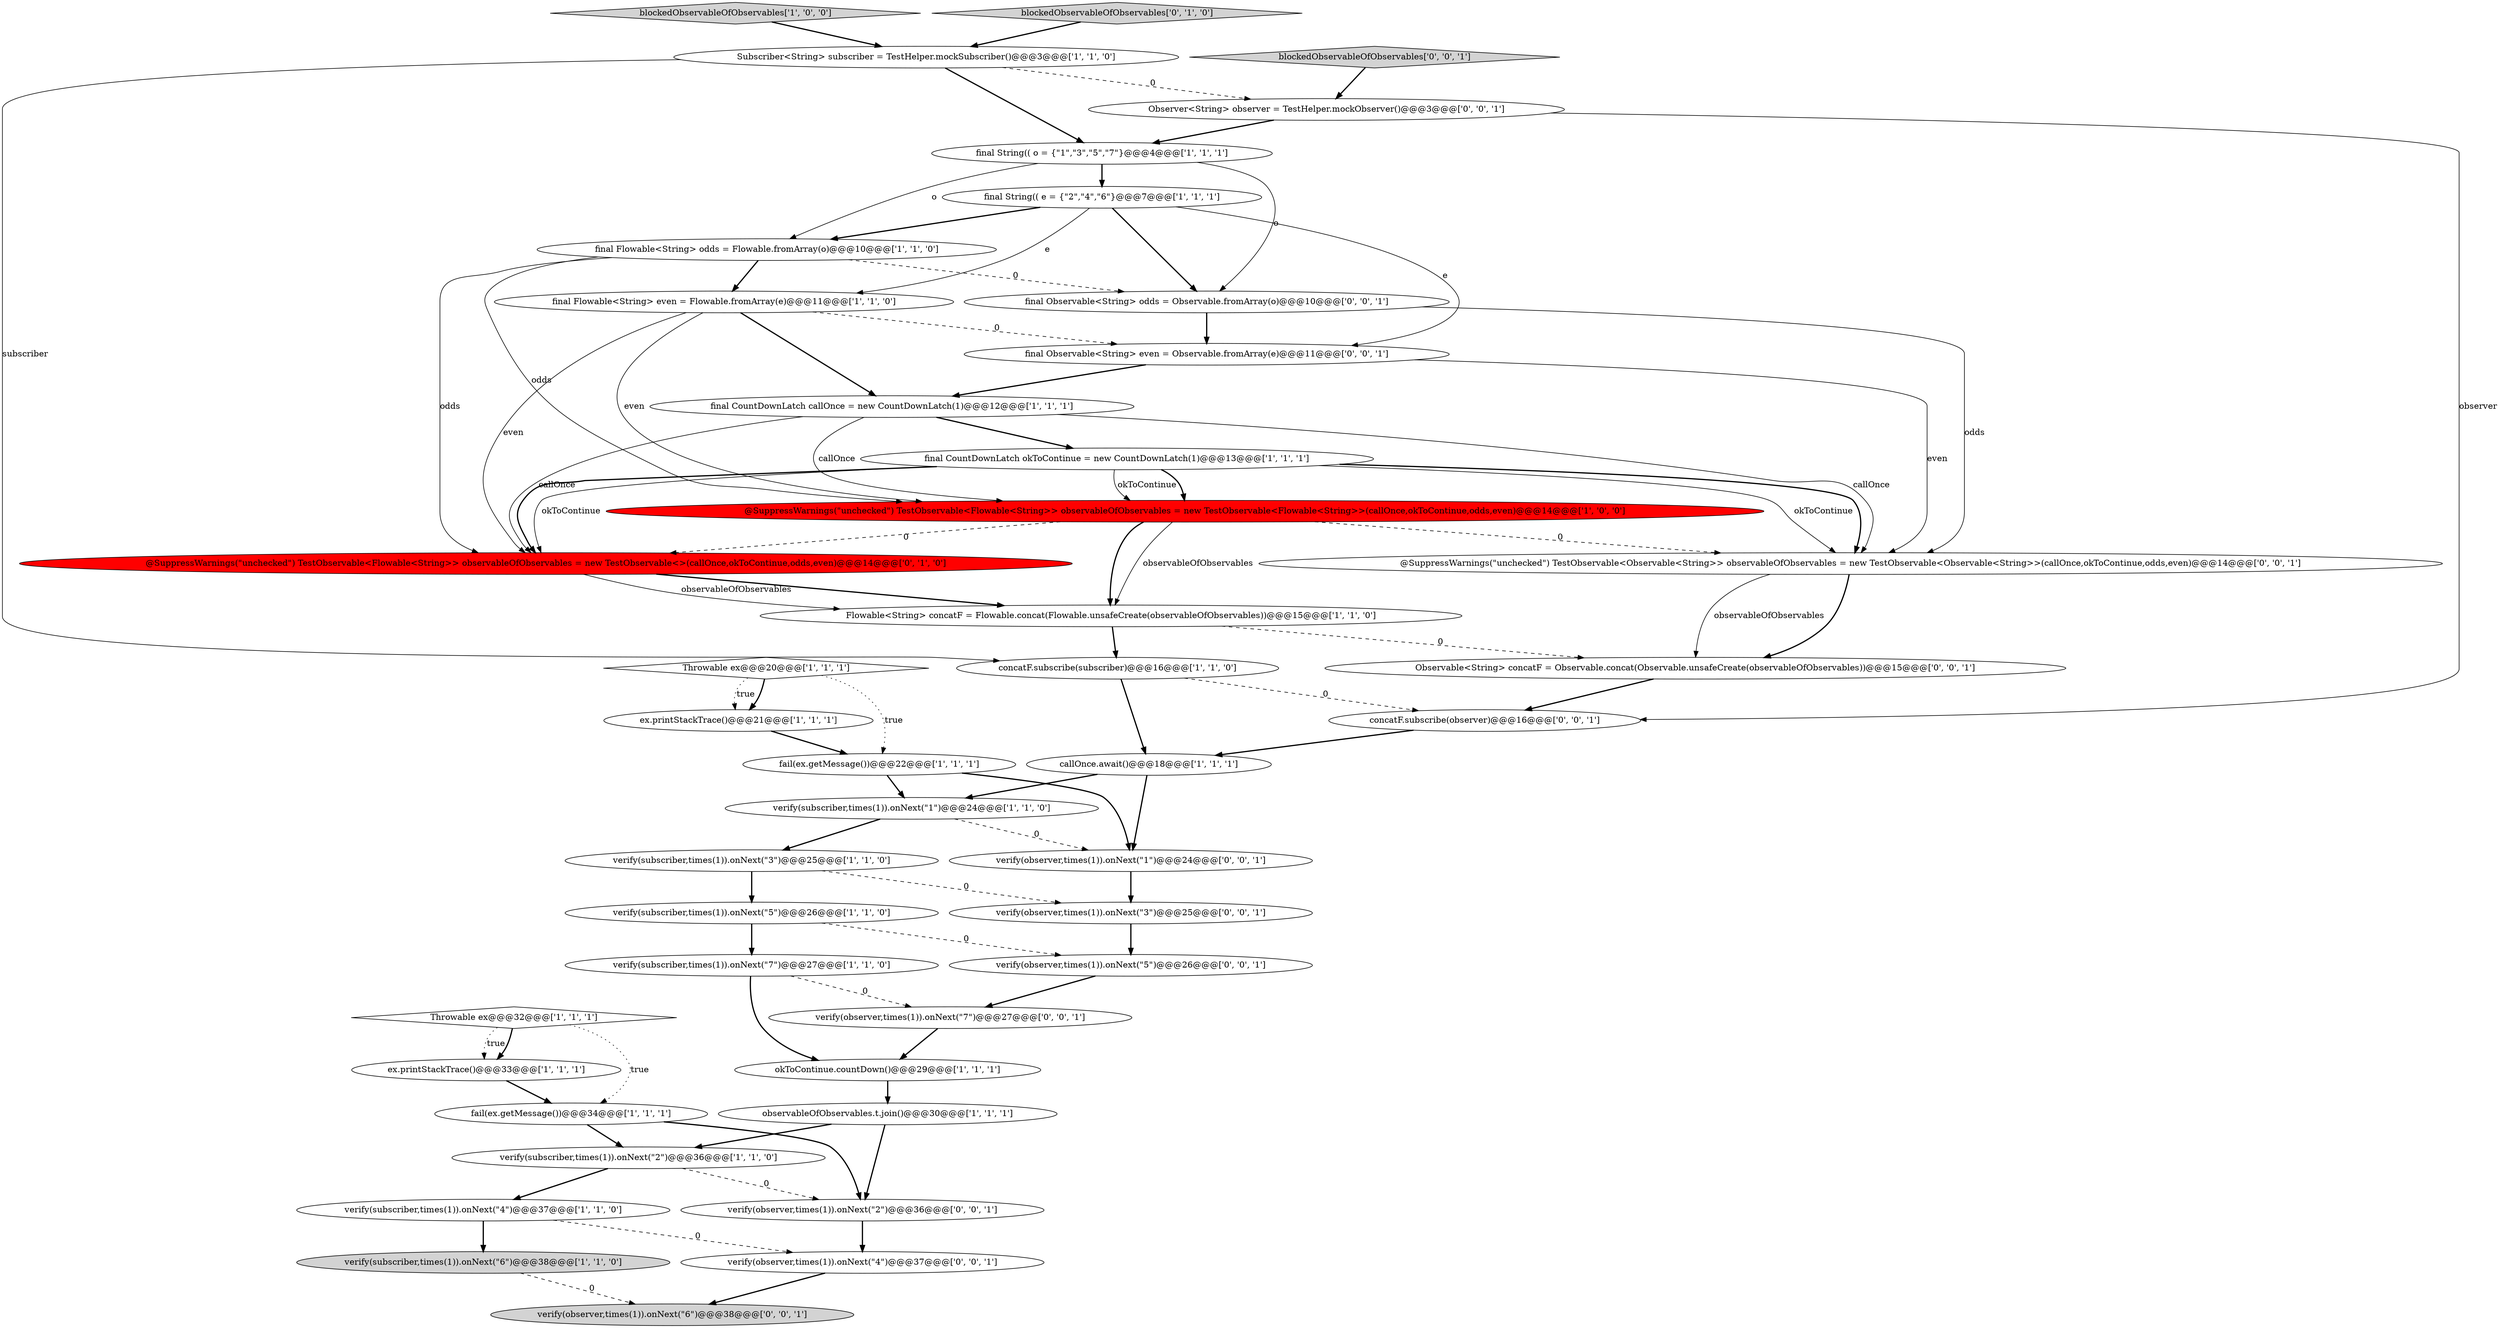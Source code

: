 digraph {
32 [style = filled, label = "verify(observer,times(1)).onNext(\"7\")@@@27@@@['0', '0', '1']", fillcolor = white, shape = ellipse image = "AAA0AAABBB3BBB"];
34 [style = filled, label = "Observable<String> concatF = Observable.concat(Observable.unsafeCreate(observableOfObservables))@@@15@@@['0', '0', '1']", fillcolor = white, shape = ellipse image = "AAA0AAABBB3BBB"];
33 [style = filled, label = "Observer<String> observer = TestHelper.mockObserver()@@@3@@@['0', '0', '1']", fillcolor = white, shape = ellipse image = "AAA0AAABBB3BBB"];
5 [style = filled, label = "okToContinue.countDown()@@@29@@@['1', '1', '1']", fillcolor = white, shape = ellipse image = "AAA0AAABBB1BBB"];
21 [style = filled, label = "callOnce.await()@@@18@@@['1', '1', '1']", fillcolor = white, shape = ellipse image = "AAA0AAABBB1BBB"];
17 [style = filled, label = "blockedObservableOfObservables['1', '0', '0']", fillcolor = lightgray, shape = diamond image = "AAA0AAABBB1BBB"];
37 [style = filled, label = "@SuppressWarnings(\"unchecked\") TestObservable<Observable<String>> observableOfObservables = new TestObservable<Observable<String>>(callOnce,okToContinue,odds,even)@@@14@@@['0', '0', '1']", fillcolor = white, shape = ellipse image = "AAA0AAABBB3BBB"];
16 [style = filled, label = "fail(ex.getMessage())@@@22@@@['1', '1', '1']", fillcolor = white, shape = ellipse image = "AAA0AAABBB1BBB"];
4 [style = filled, label = "verify(subscriber,times(1)).onNext(\"4\")@@@37@@@['1', '1', '0']", fillcolor = white, shape = ellipse image = "AAA0AAABBB1BBB"];
31 [style = filled, label = "verify(observer,times(1)).onNext(\"3\")@@@25@@@['0', '0', '1']", fillcolor = white, shape = ellipse image = "AAA0AAABBB3BBB"];
27 [style = filled, label = "blockedObservableOfObservables['0', '1', '0']", fillcolor = lightgray, shape = diamond image = "AAA0AAABBB2BBB"];
38 [style = filled, label = "concatF.subscribe(observer)@@@16@@@['0', '0', '1']", fillcolor = white, shape = ellipse image = "AAA0AAABBB3BBB"];
39 [style = filled, label = "verify(observer,times(1)).onNext(\"2\")@@@36@@@['0', '0', '1']", fillcolor = white, shape = ellipse image = "AAA0AAABBB3BBB"];
2 [style = filled, label = "Throwable ex@@@32@@@['1', '1', '1']", fillcolor = white, shape = diamond image = "AAA0AAABBB1BBB"];
26 [style = filled, label = "Flowable<String> concatF = Flowable.concat(Flowable.unsafeCreate(observableOfObservables))@@@15@@@['1', '1', '0']", fillcolor = white, shape = ellipse image = "AAA0AAABBB1BBB"];
36 [style = filled, label = "blockedObservableOfObservables['0', '0', '1']", fillcolor = lightgray, shape = diamond image = "AAA0AAABBB3BBB"];
1 [style = filled, label = "fail(ex.getMessage())@@@34@@@['1', '1', '1']", fillcolor = white, shape = ellipse image = "AAA0AAABBB1BBB"];
15 [style = filled, label = "verify(subscriber,times(1)).onNext(\"2\")@@@36@@@['1', '1', '0']", fillcolor = white, shape = ellipse image = "AAA0AAABBB1BBB"];
25 [style = filled, label = "ex.printStackTrace()@@@33@@@['1', '1', '1']", fillcolor = white, shape = ellipse image = "AAA0AAABBB1BBB"];
40 [style = filled, label = "verify(observer,times(1)).onNext(\"4\")@@@37@@@['0', '0', '1']", fillcolor = white, shape = ellipse image = "AAA0AAABBB3BBB"];
41 [style = filled, label = "final Observable<String> odds = Observable.fromArray(o)@@@10@@@['0', '0', '1']", fillcolor = white, shape = ellipse image = "AAA0AAABBB3BBB"];
10 [style = filled, label = "verify(subscriber,times(1)).onNext(\"1\")@@@24@@@['1', '1', '0']", fillcolor = white, shape = ellipse image = "AAA0AAABBB1BBB"];
11 [style = filled, label = "Throwable ex@@@20@@@['1', '1', '1']", fillcolor = white, shape = diamond image = "AAA0AAABBB1BBB"];
28 [style = filled, label = "@SuppressWarnings(\"unchecked\") TestObservable<Flowable<String>> observableOfObservables = new TestObservable<>(callOnce,okToContinue,odds,even)@@@14@@@['0', '1', '0']", fillcolor = red, shape = ellipse image = "AAA1AAABBB2BBB"];
8 [style = filled, label = "verify(subscriber,times(1)).onNext(\"7\")@@@27@@@['1', '1', '0']", fillcolor = white, shape = ellipse image = "AAA0AAABBB1BBB"];
14 [style = filled, label = "verify(subscriber,times(1)).onNext(\"6\")@@@38@@@['1', '1', '0']", fillcolor = lightgray, shape = ellipse image = "AAA0AAABBB1BBB"];
30 [style = filled, label = "verify(observer,times(1)).onNext(\"5\")@@@26@@@['0', '0', '1']", fillcolor = white, shape = ellipse image = "AAA0AAABBB3BBB"];
18 [style = filled, label = "@SuppressWarnings(\"unchecked\") TestObservable<Flowable<String>> observableOfObservables = new TestObservable<Flowable<String>>(callOnce,okToContinue,odds,even)@@@14@@@['1', '0', '0']", fillcolor = red, shape = ellipse image = "AAA1AAABBB1BBB"];
0 [style = filled, label = "verify(subscriber,times(1)).onNext(\"5\")@@@26@@@['1', '1', '0']", fillcolor = white, shape = ellipse image = "AAA0AAABBB1BBB"];
24 [style = filled, label = "final CountDownLatch okToContinue = new CountDownLatch(1)@@@13@@@['1', '1', '1']", fillcolor = white, shape = ellipse image = "AAA0AAABBB1BBB"];
7 [style = filled, label = "final String(( e = {\"2\",\"4\",\"6\"}@@@7@@@['1', '1', '1']", fillcolor = white, shape = ellipse image = "AAA0AAABBB1BBB"];
9 [style = filled, label = "observableOfObservables.t.join()@@@30@@@['1', '1', '1']", fillcolor = white, shape = ellipse image = "AAA0AAABBB1BBB"];
42 [style = filled, label = "verify(observer,times(1)).onNext(\"1\")@@@24@@@['0', '0', '1']", fillcolor = white, shape = ellipse image = "AAA0AAABBB3BBB"];
3 [style = filled, label = "ex.printStackTrace()@@@21@@@['1', '1', '1']", fillcolor = white, shape = ellipse image = "AAA0AAABBB1BBB"];
19 [style = filled, label = "final Flowable<String> even = Flowable.fromArray(e)@@@11@@@['1', '1', '0']", fillcolor = white, shape = ellipse image = "AAA0AAABBB1BBB"];
6 [style = filled, label = "verify(subscriber,times(1)).onNext(\"3\")@@@25@@@['1', '1', '0']", fillcolor = white, shape = ellipse image = "AAA0AAABBB1BBB"];
22 [style = filled, label = "Subscriber<String> subscriber = TestHelper.mockSubscriber()@@@3@@@['1', '1', '0']", fillcolor = white, shape = ellipse image = "AAA0AAABBB1BBB"];
23 [style = filled, label = "final Flowable<String> odds = Flowable.fromArray(o)@@@10@@@['1', '1', '0']", fillcolor = white, shape = ellipse image = "AAA0AAABBB1BBB"];
13 [style = filled, label = "concatF.subscribe(subscriber)@@@16@@@['1', '1', '0']", fillcolor = white, shape = ellipse image = "AAA0AAABBB1BBB"];
29 [style = filled, label = "final Observable<String> even = Observable.fromArray(e)@@@11@@@['0', '0', '1']", fillcolor = white, shape = ellipse image = "AAA0AAABBB3BBB"];
35 [style = filled, label = "verify(observer,times(1)).onNext(\"6\")@@@38@@@['0', '0', '1']", fillcolor = lightgray, shape = ellipse image = "AAA0AAABBB3BBB"];
20 [style = filled, label = "final CountDownLatch callOnce = new CountDownLatch(1)@@@12@@@['1', '1', '1']", fillcolor = white, shape = ellipse image = "AAA0AAABBB1BBB"];
12 [style = filled, label = "final String(( o = {\"1\",\"3\",\"5\",\"7\"}@@@4@@@['1', '1', '1']", fillcolor = white, shape = ellipse image = "AAA0AAABBB1BBB"];
21->10 [style = bold, label=""];
25->1 [style = bold, label=""];
21->42 [style = bold, label=""];
23->18 [style = solid, label="odds"];
5->9 [style = bold, label=""];
8->32 [style = dashed, label="0"];
3->16 [style = bold, label=""];
7->29 [style = solid, label="e"];
36->33 [style = bold, label=""];
12->7 [style = bold, label=""];
2->25 [style = dotted, label="true"];
0->30 [style = dashed, label="0"];
31->30 [style = bold, label=""];
0->8 [style = bold, label=""];
16->42 [style = bold, label=""];
2->25 [style = bold, label=""];
24->28 [style = bold, label=""];
9->39 [style = bold, label=""];
24->18 [style = solid, label="okToContinue"];
24->28 [style = solid, label="okToContinue"];
19->20 [style = bold, label=""];
6->31 [style = dashed, label="0"];
42->31 [style = bold, label=""];
24->18 [style = bold, label=""];
27->22 [style = bold, label=""];
26->13 [style = bold, label=""];
12->41 [style = solid, label="o"];
23->28 [style = solid, label="odds"];
29->20 [style = bold, label=""];
33->38 [style = solid, label="observer"];
7->23 [style = bold, label=""];
18->37 [style = dashed, label="0"];
11->16 [style = dotted, label="true"];
14->35 [style = dashed, label="0"];
34->38 [style = bold, label=""];
1->39 [style = bold, label=""];
4->14 [style = bold, label=""];
40->35 [style = bold, label=""];
22->33 [style = dashed, label="0"];
18->26 [style = bold, label=""];
28->26 [style = bold, label=""];
30->32 [style = bold, label=""];
13->38 [style = dashed, label="0"];
33->12 [style = bold, label=""];
22->13 [style = solid, label="subscriber"];
10->6 [style = bold, label=""];
37->34 [style = solid, label="observableOfObservables"];
20->28 [style = solid, label="callOnce"];
24->37 [style = solid, label="okToContinue"];
7->19 [style = solid, label="e"];
11->3 [style = bold, label=""];
39->40 [style = bold, label=""];
23->19 [style = bold, label=""];
19->18 [style = solid, label="even"];
18->28 [style = dashed, label="0"];
7->41 [style = bold, label=""];
15->39 [style = dashed, label="0"];
11->3 [style = dotted, label="true"];
26->34 [style = dashed, label="0"];
29->37 [style = solid, label="even"];
32->5 [style = bold, label=""];
16->10 [style = bold, label=""];
1->15 [style = bold, label=""];
41->29 [style = bold, label=""];
18->26 [style = solid, label="observableOfObservables"];
19->29 [style = dashed, label="0"];
19->28 [style = solid, label="even"];
6->0 [style = bold, label=""];
20->18 [style = solid, label="callOnce"];
20->37 [style = solid, label="callOnce"];
17->22 [style = bold, label=""];
10->42 [style = dashed, label="0"];
8->5 [style = bold, label=""];
2->1 [style = dotted, label="true"];
9->15 [style = bold, label=""];
22->12 [style = bold, label=""];
37->34 [style = bold, label=""];
24->37 [style = bold, label=""];
15->4 [style = bold, label=""];
41->37 [style = solid, label="odds"];
38->21 [style = bold, label=""];
23->41 [style = dashed, label="0"];
12->23 [style = solid, label="o"];
20->24 [style = bold, label=""];
13->21 [style = bold, label=""];
4->40 [style = dashed, label="0"];
28->26 [style = solid, label="observableOfObservables"];
}
